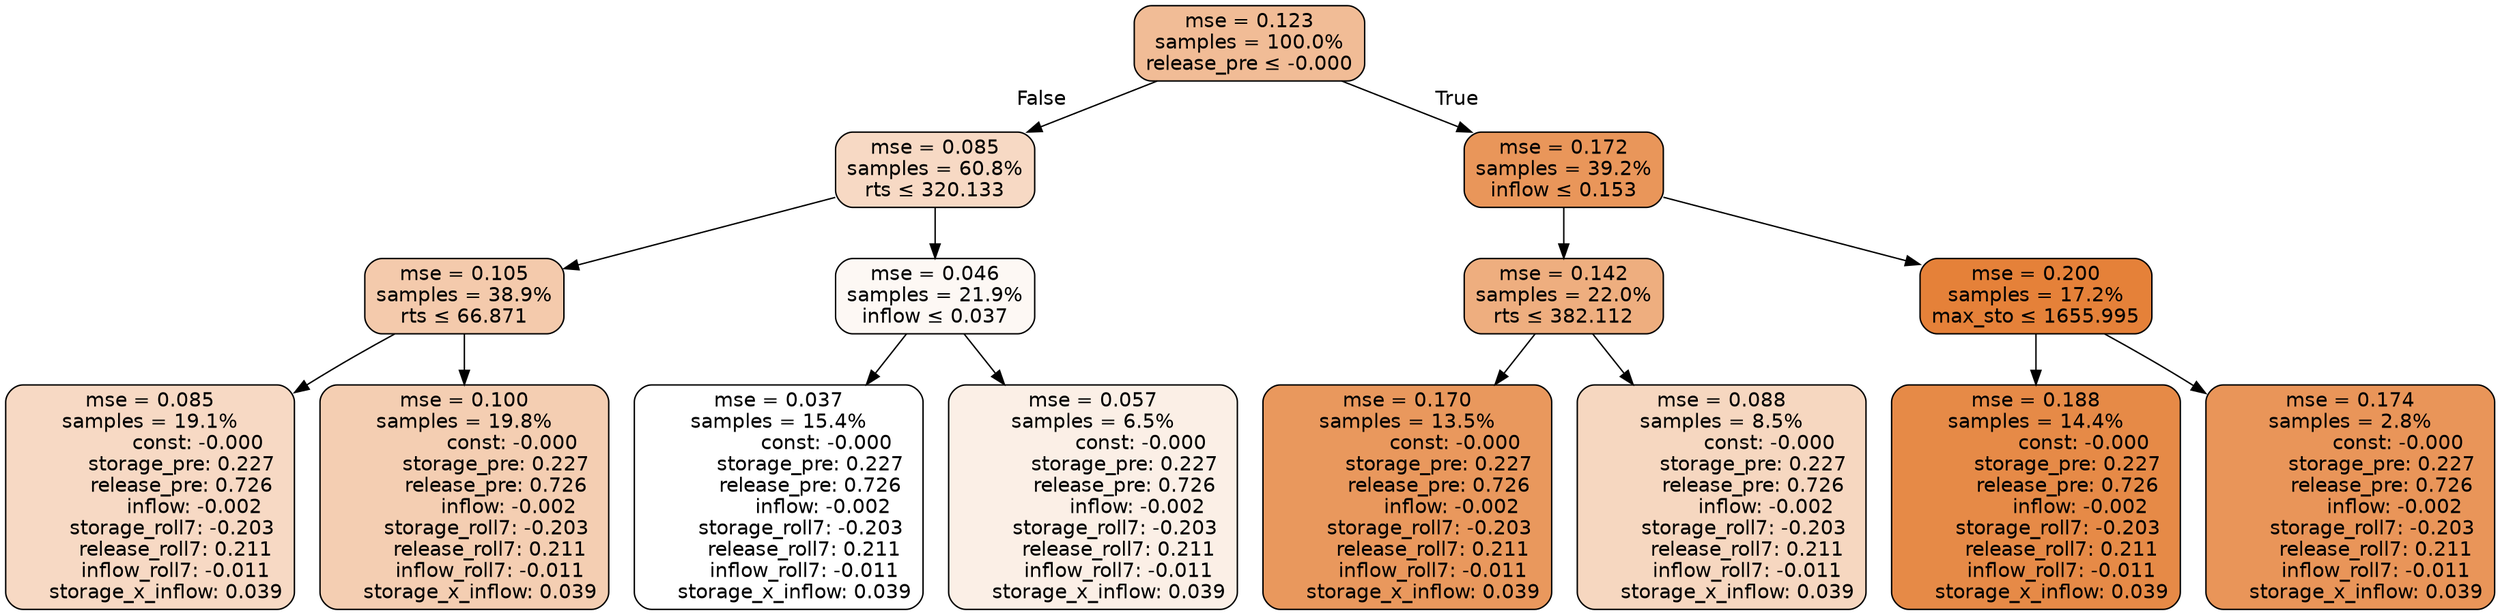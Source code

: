 digraph tree {
node [shape=rectangle, style="filled, rounded", color="black", fontname=helvetica] ;
edge [fontname=helvetica] ;
	"0" [label="mse = 0.123
samples = 100.0%
release_pre &le; -0.000", fillcolor="#f1bc96"]
	"1" [label="mse = 0.085
samples = 60.8%
rts &le; 320.133", fillcolor="#f7d9c4"]
	"2" [label="mse = 0.105
samples = 38.9%
rts &le; 66.871", fillcolor="#f4caac"]
	"3" [label="mse = 0.085
samples = 19.1%
               const: -0.000
          storage_pre: 0.227
          release_pre: 0.726
              inflow: -0.002
       storage_roll7: -0.203
        release_roll7: 0.211
        inflow_roll7: -0.011
     storage_x_inflow: 0.039", fillcolor="#f7d9c4"]
	"4" [label="mse = 0.100
samples = 19.8%
               const: -0.000
          storage_pre: 0.227
          release_pre: 0.726
              inflow: -0.002
       storage_roll7: -0.203
        release_roll7: 0.211
        inflow_roll7: -0.011
     storage_x_inflow: 0.039", fillcolor="#f4ceb2"]
	"5" [label="mse = 0.046
samples = 21.9%
inflow &le; 0.037", fillcolor="#fdf8f4"]
	"6" [label="mse = 0.037
samples = 15.4%
               const: -0.000
          storage_pre: 0.227
          release_pre: 0.726
              inflow: -0.002
       storage_roll7: -0.203
        release_roll7: 0.211
        inflow_roll7: -0.011
     storage_x_inflow: 0.039", fillcolor="#ffffff"]
	"7" [label="mse = 0.057
samples = 6.5%
               const: -0.000
          storage_pre: 0.227
          release_pre: 0.726
              inflow: -0.002
       storage_roll7: -0.203
        release_roll7: 0.211
        inflow_roll7: -0.011
     storage_x_inflow: 0.039", fillcolor="#fbefe6"]
	"8" [label="mse = 0.172
samples = 39.2%
inflow &le; 0.153", fillcolor="#e9965a"]
	"9" [label="mse = 0.142
samples = 22.0%
rts &le; 382.112", fillcolor="#eeae7f"]
	"10" [label="mse = 0.170
samples = 13.5%
               const: -0.000
          storage_pre: 0.227
          release_pre: 0.726
              inflow: -0.002
       storage_roll7: -0.203
        release_roll7: 0.211
        inflow_roll7: -0.011
     storage_x_inflow: 0.039", fillcolor="#e9985d"]
	"11" [label="mse = 0.088
samples = 8.5%
               const: -0.000
          storage_pre: 0.227
          release_pre: 0.726
              inflow: -0.002
       storage_roll7: -0.203
        release_roll7: 0.211
        inflow_roll7: -0.011
     storage_x_inflow: 0.039", fillcolor="#f6d7c0"]
	"12" [label="mse = 0.200
samples = 17.2%
max_sto &le; 1655.995", fillcolor="#e58139"]
	"13" [label="mse = 0.188
samples = 14.4%
               const: -0.000
          storage_pre: 0.227
          release_pre: 0.726
              inflow: -0.002
       storage_roll7: -0.203
        release_roll7: 0.211
        inflow_roll7: -0.011
     storage_x_inflow: 0.039", fillcolor="#e68a47"]
	"14" [label="mse = 0.174
samples = 2.8%
               const: -0.000
          storage_pre: 0.227
          release_pre: 0.726
              inflow: -0.002
       storage_roll7: -0.203
        release_roll7: 0.211
        inflow_roll7: -0.011
     storage_x_inflow: 0.039", fillcolor="#e99559"]

	"0" -> "1" [labeldistance=2.5, labelangle=45, headlabel="False"]
	"1" -> "2"
	"2" -> "3"
	"2" -> "4"
	"1" -> "5"
	"5" -> "6"
	"5" -> "7"
	"0" -> "8" [labeldistance=2.5, labelangle=-45, headlabel="True"]
	"8" -> "9"
	"9" -> "10"
	"9" -> "11"
	"8" -> "12"
	"12" -> "13"
	"12" -> "14"
}